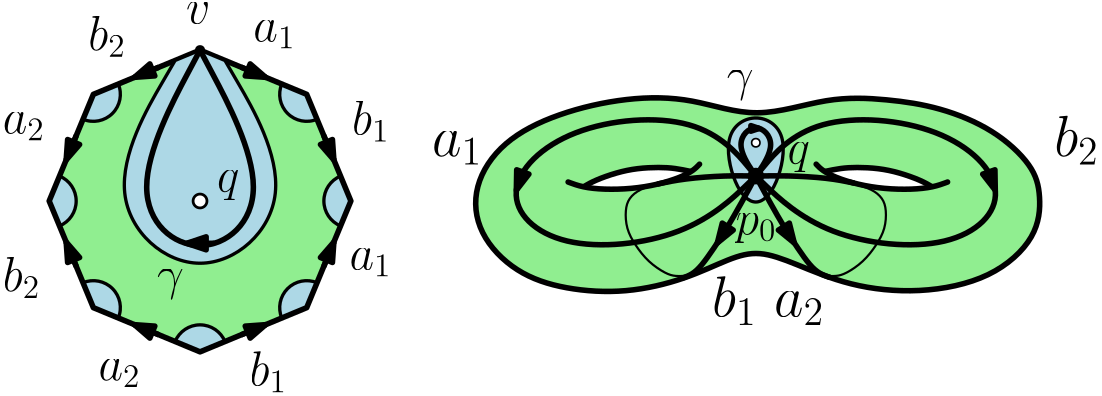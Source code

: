 <?xml version="1.0"?>
<!DOCTYPE ipe SYSTEM "ipe.dtd">
<ipe version="70107" creator="Ipe 7.1.8">
<info created="D:20140725150342" modified="D:20160228123903"/>
<preamble>\usepackage{amsmath}
\usepackage{amssymb}</preamble>
<ipestyle name="basic">
<symbol name="arrow/arc(spx)">
<path stroke="sym-stroke" fill="sym-stroke" pen="sym-pen">
0 0 m
-1 0.333 l
-1 -0.333 l
h
</path>
</symbol>
<symbol name="arrow/farc(spx)">
<path stroke="sym-stroke" fill="white" pen="sym-pen">
0 0 m
-1 0.333 l
-1 -0.333 l
h
</path>
</symbol>
<symbol name="mark/circle(sx)" transformations="translations">
<path fill="sym-stroke">
0.6 0 0 0.6 0 0 e
0.4 0 0 0.4 0 0 e
</path>
</symbol>
<symbol name="mark/disk(sx)" transformations="translations">
<path fill="sym-stroke">
0.6 0 0 0.6 0 0 e
</path>
</symbol>
<symbol name="mark/fdisk(sfx)" transformations="translations">
<group>
<path fill="sym-fill">
0.5 0 0 0.5 0 0 e
</path>
<path fill="sym-stroke" fillrule="eofill">
0.6 0 0 0.6 0 0 e
0.4 0 0 0.4 0 0 e
</path>
</group>
</symbol>
<symbol name="mark/box(sx)" transformations="translations">
<path fill="sym-stroke" fillrule="eofill">
-0.6 -0.6 m
0.6 -0.6 l
0.6 0.6 l
-0.6 0.6 l
h
-0.4 -0.4 m
0.4 -0.4 l
0.4 0.4 l
-0.4 0.4 l
h
</path>
</symbol>
<symbol name="mark/square(sx)" transformations="translations">
<path fill="sym-stroke">
-0.6 -0.6 m
0.6 -0.6 l
0.6 0.6 l
-0.6 0.6 l
h
</path>
</symbol>
<symbol name="mark/fsquare(sfx)" transformations="translations">
<group>
<path fill="sym-fill">
-0.5 -0.5 m
0.5 -0.5 l
0.5 0.5 l
-0.5 0.5 l
h
</path>
<path fill="sym-stroke" fillrule="eofill">
-0.6 -0.6 m
0.6 -0.6 l
0.6 0.6 l
-0.6 0.6 l
h
-0.4 -0.4 m
0.4 -0.4 l
0.4 0.4 l
-0.4 0.4 l
h
</path>
</group>
</symbol>
<symbol name="mark/cross(sx)" transformations="translations">
<group>
<path fill="sym-stroke">
-0.43 -0.57 m
0.57 0.43 l
0.43 0.57 l
-0.57 -0.43 l
h
</path>
<path fill="sym-stroke">
-0.43 0.57 m
0.57 -0.43 l
0.43 -0.57 l
-0.57 0.43 l
h
</path>
</group>
</symbol>
<symbol name="arrow/fnormal(spx)">
<path stroke="sym-stroke" fill="white" pen="sym-pen">
0 0 m
-1 0.333 l
-1 -0.333 l
h
</path>
</symbol>
<symbol name="arrow/pointed(spx)">
<path stroke="sym-stroke" fill="sym-stroke" pen="sym-pen">
0 0 m
-1 0.333 l
-0.8 0 l
-1 -0.333 l
h
</path>
</symbol>
<symbol name="arrow/fpointed(spx)">
<path stroke="sym-stroke" fill="white" pen="sym-pen">
0 0 m
-1 0.333 l
-0.8 0 l
-1 -0.333 l
h
</path>
</symbol>
<symbol name="arrow/linear(spx)">
<path stroke="sym-stroke" pen="sym-pen">
-1 0.333 m
0 0 l
-1 -0.333 l
</path>
</symbol>
<symbol name="arrow/fdouble(spx)">
<path stroke="sym-stroke" fill="white" pen="sym-pen">
0 0 m
-1 0.333 l
-1 -0.333 l
h
-1 0 m
-2 0.333 l
-2 -0.333 l
h
</path>
</symbol>
<symbol name="arrow/double(spx)">
<path stroke="sym-stroke" fill="sym-stroke" pen="sym-pen">
0 0 m
-1 0.333 l
-1 -0.333 l
h
-1 0 m
-2 0.333 l
-2 -0.333 l
h
</path>
</symbol>
<pen name="heavier" value="0.8"/>
<pen name="fat" value="1.2"/>
<pen name="ultrafat" value="2"/>
<symbolsize name="large" value="5"/>
<symbolsize name="small" value="2"/>
<symbolsize name="tiny" value="1.1"/>
<arrowsize name="large" value="10"/>
<arrowsize name="small" value="5"/>
<arrowsize name="tiny" value="3"/>
<color name="red" value="1 0 0"/>
<color name="green" value="0 1 0"/>
<color name="blue" value="0 0 1"/>
<color name="yellow" value="1 1 0"/>
<color name="orange" value="1 0.647 0"/>
<color name="gold" value="1 0.843 0"/>
<color name="purple" value="0.627 0.125 0.941"/>
<color name="gray" value="0.745"/>
<color name="brown" value="0.647 0.165 0.165"/>
<color name="navy" value="0 0 0.502"/>
<color name="pink" value="1 0.753 0.796"/>
<color name="seagreen" value="0.18 0.545 0.341"/>
<color name="turquoise" value="0.251 0.878 0.816"/>
<color name="violet" value="0.933 0.51 0.933"/>
<color name="darkblue" value="0 0 0.545"/>
<color name="darkcyan" value="0 0.545 0.545"/>
<color name="darkgray" value="0.663"/>
<color name="darkgreen" value="0 0.392 0"/>
<color name="darkmagenta" value="0.545 0 0.545"/>
<color name="darkorange" value="1 0.549 0"/>
<color name="darkred" value="0.545 0 0"/>
<color name="lightblue" value="0.678 0.847 0.902"/>
<color name="lightcyan" value="0.878 1 1"/>
<color name="lightgray" value="0.827"/>
<color name="lightgreen" value="0.565 0.933 0.565"/>
<color name="lightyellow" value="1 1 0.878"/>
<dashstyle name="dashed" value="[4] 0"/>
<dashstyle name="dotted" value="[1 3] 0"/>
<dashstyle name="dash dotted" value="[4 2 1 2] 0"/>
<dashstyle name="dash dot dotted" value="[4 2 1 2 1 2] 0"/>
<textsize name="large" value="\large"/>
<textsize name="small" value="\small"/>
<textsize name="tiny" value="\tiny"/>
<textsize name="Large" value="\Large"/>
<textsize name="LARGE" value="\LARGE"/>
<textsize name="huge" value="\huge"/>
<textsize name="Huge" value="\Huge"/>
<textsize name="footnote" value="\footnotesize"/>
<textstyle name="center" begin="\begin{center}" end="\end{center}"/>
<textstyle name="itemize" begin="\begin{itemize}" end="\end{itemize}"/>
<textstyle name="item" begin="\begin{itemize}\item{}" end="\end{itemize}"/>
<gridsize name="4 pts" value="4"/>
<gridsize name="8 pts (~3 mm)" value="8"/>
<gridsize name="16 pts (~6 mm)" value="16"/>
<gridsize name="32 pts (~12 mm)" value="32"/>
<gridsize name="10 pts (~3.5 mm)" value="10"/>
<gridsize name="20 pts (~7 mm)" value="20"/>
<gridsize name="14 pts (~5 mm)" value="14"/>
<gridsize name="28 pts (~10 mm)" value="28"/>
<gridsize name="56 pts (~20 mm)" value="56"/>
<anglesize name="90 deg" value="90"/>
<anglesize name="60 deg" value="60"/>
<anglesize name="45 deg" value="45"/>
<anglesize name="30 deg" value="30"/>
<anglesize name="22.5 deg" value="22.5"/>
<tiling name="falling" angle="-60" step="4" width="1"/>
<tiling name="rising" angle="30" step="4" width="1"/>
</ipestyle>
<ipestyle name="gradient">
<gradient name="radazul" type="radial" coords="226 209 0 226 209 100" extend="yes">
 <stop offset="0" color="0.592 0.592 0.988"/>
 <stop offset="1" color="0.87"/>
</gradient>
<gradient name="radverde" type="radial" coords="226 209 0 226 209 60" extend="yes">
 <stop offset="0" color="0.592 0.988 0.592"/>
 <stop offset="1" color="0.87"/>
</gradient>
<gradient name="radgris1" type="radial" coords="432 672 0 432 672 70" extend="yes">
 <stop offset="0" color="0.062"/>
 <stop offset="1" color="1"/>
</gradient>
<gradient name="radgris2" type="radial" coords="432 672 0 432 672 70" extend="yes">
 <stop offset="0" color="0.125"/>
 <stop offset="1" color="1"/>
</gradient>
<gradient name="radgris3" type="radial" coords="432 672 0 432 672 70" extend="yes">
 <stop offset="0" color="0.187"/>
 <stop offset="1" color="1"/>
</gradient>
<gradient name="radgris4" type="radial" coords="432 672 0 432 672 70" extend="yes">
 <stop offset="0" color="0.25"/>
 <stop offset="1" color="1"/>
</gradient>
<gradient name="radgris5" type="radial" coords="432 672 0 432 672 70" extend="yes">
 <stop offset="0" color="0.312"/>
 <stop offset="1" color="1"/>
</gradient>
<gradient name="radgris6" type="radial" coords="432 672 0 432 672 70" extend="yes">
 <stop offset="0" color="0.375"/>
 <stop offset="1" color="1"/>
</gradient>
<gradient name="radgris7" type="radial" coords="432 672 0 432 672 70" extend="yes">
 <stop offset="0" color="0.437"/>
 <stop offset="1" color="1"/>
</gradient>
<gradient name="radgris8" type="radial" coords="432 672 0 432 672 70" extend="yes">
 <stop offset="0" color="0.5"/>
 <stop offset="1" color="1"/>
</gradient>
<gradient name="radgris9" type="radial" coords="432 672 0 432 672 70" extend="yes">
 <stop offset="0" color="0.562"/>
 <stop offset="1" color="1"/>
</gradient>
<gradient name="radgris10" type="radial" coords="432 672 0 432 672 70" extend="yes">
 <stop offset="0" color="0.625"/>
 <stop offset="1" color="1"/>
</gradient>
<gradient name="radgris11" type="radial" coords="432 672 0 432 672 70" extend="yes">
 <stop offset="0" color="0.687"/>
 <stop offset="1" color="1"/>
</gradient>
<gradient name="radgris12" type="radial" coords="432 672 0 432 672 70" extend="yes">
 <stop offset="0" color="0.75"/>
 <stop offset="1" color="1"/>
</gradient>
<gradient name="radgris13" type="radial" coords="432 672 0 432 672 70" extend="yes">
 <stop offset="0" color="0.812"/>
 <stop offset="1" color="1"/>
</gradient>
<gradient name="radgris14" type="radial" coords="432 672 0 432 672 70" extend="yes">
 <stop offset="0" color="0.875"/>
 <stop offset="1" color="1"/>
</gradient>
<gradient name="radgris15" type="radial" coords="432 672 0 432 672 70" extend="yes">
 <stop offset="0" color="0.937"/>
 <stop offset="1" color="1"/>
</gradient>
<gradient name="radgris0" type="radial" coords="432 672 0 432 672 70" extend="yes">
 <stop offset="0" color="0"/>
 <stop offset="1" color="1"/>
</gradient>
<gradient name="lingris" type="axial" coords="309.1 485.5 309.1 400" extend="yes">
 <stop offset="0" color="0.9"/>
 <stop offset="1" color="1"/>
</gradient>
<gradient name="linnegro" type="axial" coords="309.1 485.5 309.1 400" extend="yes">
 <stop offset="0" color="0"/>
 <stop offset="1" color="1"/>
</gradient>
<gradient name="radgris" type="radial" coords="304 736 0 304 736 400" extend="yes">
 <stop offset="0" color="0.9"/>
 <stop offset="0.6" color="0.9"/>
 <stop offset="1" color="1"/>
</gradient>
<gradient name="radnegro" type="radial" coords="304 736 0 304 736 400" extend="yes">
 <stop offset="0" color="0"/>
 <stop offset="0.6" color="0"/>
 <stop offset="1" color="1"/>
</gradient>
<gradient name="fermion" type="radial" coords="396 310 2 400 300 20" extend="yes">
 <stop offset="0" color="1"/>
 <stop offset="1" color="0 0 1"/>
</gradient>
<gradient name="fermion2" type="radial" coords="396 310 2 400 300 20" extend="yes">
 <stop offset="0" color="1"/>
 <stop offset="1" color="0.2"/>
</gradient>
<gradient name="boson" type="radial" coords="300 300 0 300 300 20">
 <stop offset="0" color="1 1 0"/>
 <stop offset="1" color="1"/>
</gradient>
<gradient name="logica" type="radial" coords="297.5 341.114 0 297.5 341.114 400" extend="yes">
 <stop offset="0" color="0.2"/>
 <stop offset="1" color="1 1 0"/>
</gradient>
<gradient name="verde" type="radial" coords="297.5 341.114 0 297.5 341.114 400" extend="yes">
 <stop offset="0" color="1"/>
 <stop offset="0.6" color="1"/>
 <stop offset="1" color="0.54 0.81 0.54"/>
</gradient>
</ipestyle>
<page>
<layer name="alpha"/>
<view layers="alpha" active="alpha"/>
<path layer="alpha" matrix="1.2 0 0 1.2 68.7166 176.63" fill="lightgreen">
141.255 352 m
128 384 l
96 397.255 l
64 384 l
50.7452 352 l
64 320 l
96 306.745 l
128 320 l
h
</path>
<path matrix="1.2 0 0 1.2 30.3166 -168.97" fill="lightblue">
96 672
96 672
96 672
103.481 675.099
103.481 675.099
103.481 675.099
103.965 673.461
104.032 670.967
103.383 668.673
102 666.562
99.8592 664.881
97.2006 663.992
95.1553 663.946
92.9011 664.519
92.9011 664.519
92.9011 664.519 u
</path>
<path matrix="0.848528 0.848528 -0.848528 0.848528 618.363 -52.6396" fill="lightblue">
96 672
96 672
96 672
103.481 675.099
103.481 675.099
103.481 675.099
103.965 673.461
104.032 670.967
103.383 668.673
102 666.562
99.8592 664.881
97.2006 663.992
95.1553 663.946
92.9011 664.519
92.9011 664.519
92.9011 664.519 u
</path>
<path matrix="0 1.2 -1.2 0 951.917 445.43" fill="lightblue">
96 672
96 672
96 672
103.481 675.099
103.481 675.099
103.481 675.099
103.965 673.461
104.032 670.967
103.383 668.673
102 666.562
99.8592 664.881
97.2006 663.992
95.1553 663.946
92.9011 664.519
92.9011 664.519
92.9011 664.519 u
</path>
<path matrix="-0.848528 0.848528 -0.848528 -0.848528 835.586 1033.48" fill="lightblue">
96 672
96 672
96 672
103.481 675.099
103.481 675.099
103.481 675.099
103.965 673.461
104.032 670.967
103.383 668.673
102 666.562
99.8592 664.881
97.2006 663.992
95.1553 663.946
92.9011 664.519
92.9011 664.519
92.9011 664.519 u
</path>
<path matrix="-1.2 0 0 -1.2 337.517 1367.03" fill="lightblue">
96 672
96 672
96 672
103.481 675.099
103.481 675.099
103.481 675.099
103.965 673.461
104.032 670.967
103.383 668.673
102 666.562
99.8592 664.881
97.2006 663.992
95.1553 663.946
92.9011 664.519
92.9011 664.519
92.9011 664.519 u
</path>
<path matrix="-0.848528 -0.848528 0.848528 -0.848528 -250.53 1250.7" fill="lightblue">
96 672
96 672
96 672
103.481 675.099
103.481 675.099
103.481 675.099
103.965 673.461
104.032 670.967
103.383 668.673
102 666.562
99.8592 664.881
97.2006 663.992
95.1553 663.946
92.9011 664.519
92.9011 664.519
92.9011 664.519 u
</path>
<path matrix="0 -1.2 1.2 0 -584.083 752.63" fill="lightblue">
96 672
96 672
96 672
103.481 675.099
103.481 675.099
103.481 675.099
103.965 673.461
104.032 670.967
103.383 668.673
102 666.562
99.8592 664.881
97.2006 663.992
95.1553 663.946
92.9011 664.519
92.9011 664.519
92.9011 664.519 u
</path>
<path matrix="1.2 0 0 1.2 68.7166 176.63" stroke="black" pen="ultrafat">
141.255 352 m
128 384 l
96 397.255 l
64 384 l
50.7452 352 l
64 320 l
96 306.745 l
128 320 l
h
</path>
<path matrix="1.2 0 0 1.2 68.7166 176.63" stroke="black" fill="lightgreen" pen="ultrafat" arrow="normal/normal">
108.304 392.158 m
115.696 389.097 l
</path>
<path matrix="1.2 0 0 1.2 68.7166 176.63" stroke="black" fill="lightgreen" pen="ultrafat" arrow="normal/normal">
133.097 371.696 m
136.158 364.304 l
</path>
<path matrix="1.2 0 0 1.2 68.7166 176.63" stroke="black" fill="lightgreen" pen="ultrafat" arrow="normal/normal">
133.097 332.304 m
136.158 339.696 l
</path>
<path matrix="1.2 0 0 1.2 68.7166 176.63" stroke="black" fill="lightgreen" pen="ultrafat" arrow="normal/normal">
108.304 311.842 m
115.696 314.903 l
</path>
<path matrix="1.2 0 0 1.2 68.7166 176.63" stroke="black" fill="lightgreen" pen="ultrafat" arrow="normal/normal">
83.6955 311.842 m
76.3045 314.903 l
</path>
<path matrix="1.2 0 0 1.2 68.7166 176.63" stroke="black" fill="lightgreen" pen="ultrafat" arrow="normal/normal">
58.9033 332.304 m
55.8418 339.696 l
</path>
<path matrix="1.2 0 0 1.2 68.7166 176.63" stroke="black" fill="lightgreen" pen="ultrafat" arrow="normal/normal">
58.9033 371.696 m
55.8418 364.304 l
</path>
<path matrix="1.2 0 0 1.2 68.7166 176.63" stroke="black" fill="lightgreen" pen="ultrafat" arrow="normal/normal">
83.6955 392.158 m
76.3045 389.097 l
</path>
<text matrix="1.2 0 0 1.2 198.317 186.23" transformations="translations" pos="4 392" stroke="black" type="label" width="15.2" height="7.415" depth="2.58" valign="baseline" size="LARGE">$a_1$</text>
<text matrix="1.2 0 0 1.2 233.858 152.63" transformations="translations" pos="4 392" stroke="black" type="label" width="13.518" height="11.957" depth="2.58" valign="baseline" size="LARGE">$b_1$</text>
<text matrix="1.2 0 0 1.2 232.887 104.077" transformations="translations" pos="4 392" stroke="black" type="label" width="15.2" height="7.415" depth="2.58" valign="baseline" size="LARGE">$a_1$</text>
<text matrix="1.2 0 0 1.2 196.958 62.3216" transformations="translations" pos="4 392" stroke="black" type="label" width="13.518" height="11.957" depth="2.58" valign="baseline" size="LARGE">$b_1$</text>
<text matrix="1.2 0 0 1.2 142.579 64.2632" transformations="translations" pos="4 392" stroke="black" type="label" width="15.2" height="7.415" depth="2.58" valign="baseline" size="LARGE">$a_2$</text>
<text matrix="1.2 0 0 1.2 108.107 96.308" transformations="translations" pos="4 392" stroke="black" type="label" width="13.518" height="11.957" depth="2.58" valign="baseline" size="LARGE">$b_2$</text>
<text matrix="1.2 0 0 1.2 108.107 153.116" transformations="translations" pos="4 392" stroke="black" type="label" width="15.2" height="7.415" depth="2.58" valign="baseline" size="LARGE">$a_2$</text>
<text matrix="1.2 0 0 1.2 138.882 183.106" transformations="translations" pos="4 392" stroke="black" type="label" width="13.518" height="11.957" depth="2.58" valign="baseline" size="LARGE">$b_2$</text>
<path matrix="1.2 0 0 1.2 30.3166 -168.97" stroke="black" fill="lightblue" pen="fat">
120.519 682.156
120.519 682.156
120.519 682.156
128 685.255
128 685.255
128 685.255
135.481 682.156
135.481 682.156
135.481 682.156
160 640
128 612
96 640 u
</path>
<path matrix="1.2 0 0 1.2 30.3166 -168.97" stroke="black" pen="fat">
103.481 675.099 m
8.09784 0 0 -8.09784 96 672 92.9011 664.519 a
</path>
<path matrix="1.2 0 0 1.2 30.3166 -168.97" stroke="black" pen="fat">
85.8441 647.481 m
8.09784 0 0 -8.09784 82.7452 640 85.8441 632.519 a
</path>
<path matrix="1.2 0 0 1.2 30.3166 -168.97" stroke="black" pen="fat">
92.9011 615.481 m
8.09784 0 0 -8.09784 96 608 103.481 604.901 a
</path>
<path matrix="1.2 0 0 1.2 30.3166 -168.97" stroke="black" pen="fat">
120.519 597.844 m
8.09784 0 0 -8.09784 128 594.745 135.481 597.844 a
</path>
<path matrix="1.2 0 0 1.2 30.3166 -168.97" stroke="black" pen="fat">
152.519 604.901 m
8.09784 0 0 -8.09784 160 608 163.099 615.481 a
</path>
<path matrix="1.2 0 0 1.2 30.3166 -168.97" stroke="black" pen="fat">
170.156 632.519 m
8.09784 0 0 -8.09784 173.255 640 170.156 647.481 a
</path>
<path matrix="1.2 0 0 1.2 30.3166 -168.97" stroke="black" pen="fat">
163.099 664.519 m
8.09784 0 0 -8.09784 160 672 152.519 675.099 a
</path>
<use matrix="1.2 0 0 1.2 68.7166 23.03" name="mark/fdisk(sfx)" pos="96 480" size="large" stroke="black" fill="white"/>
<path matrix="1.2 0 0 1.2 30.3166 -168.97" stroke="black" pen="ultrafat">
128 685.255
128 685.255
128 685.255
104 640
128 620
152 640 u
</path>
<text matrix="1.2 0 0 1.2 174.041 192.579" transformations="translations" pos="4 392" stroke="black" type="label" width="8.767" height="7.412" depth="0" valign="baseline" size="LARGE">$v$</text>
<use matrix="1.2 0 0 1.2 30.3166 -168.97" name="mark/disk(sx)" pos="128 685.255" size="normal" stroke="black"/>
<text matrix="1.2 0 0 1.2 185.264 132.175" transformations="translations" pos="4 392" stroke="black" type="label" width="8.092" height="7.41" depth="3.35" valign="baseline" size="LARGE">$q$</text>
<path matrix="1.2 0 0 1.2 30.3166 -168.73" stroke="black" fill="lightgreen" pen="ultrafat" arrow="normal/normal">
132.331 627.106 m
123.998 627.106 l
</path>
<text matrix="1.2 0 0 1.2 163.583 96.6452" transformations="translations" pos="4 392" stroke="black" type="label" width="9.68" height="7.41" depth="3.35" valign="baseline" size="LARGE">$\gamma$</text>
<path matrix="0.381838 0 0 0.381838 270.994 443.708" stroke="black" fill="lightgreen" pen="ultrafat">
296.206 482.421
236.243 504.513
174.702 505.039
108.427 489.785
56.3533 463.486
28.4757 420.88
33.2096 375.645
69.5031 338.299
115.79 323.046
173.65 319.364
230.457 333.039
271.484 353.027
298.836 360.391
331.973 348.293
383.52 326.202
449.795 318.838
519.226 333.039
562.358 373.015
564.988 412.464
558.15 439.816
520.804 474.531
469.257 495.571
420.34 502.935
364.059 505.565 u
</path>
<path matrix="1 0 0 1 -8.4 -12" fill="white">
330.357 616.145
330.357 616.145
330.357 616.145
333.2 617.699
339.988 620.41
345.65 621.958
351.589 622.845
357.088 623.091
362.44 622.829
365.043 622.448
368.754 621.444
368.754 621.444
368.754 621.444
364.687 619.476
355.272 616.722
346.744 615.514
339.674 615.272
335.613 615.436 u
</path>
<path matrix="0.381838 0 0 0.381838 270.994 443.708" stroke="black" pen="ultrafat" cap="1">
119.005 424.67 m
132.388 419.69
152.618 417.511
178.762 418.134
203.661 422.18
225.137 429.027
237.275 435.563
242.877 441.477 s
</path>
<path matrix="0.381838 0 0 0.381838 270.994 443.708" stroke="black" pen="ultrafat">
133.573 420.147 m
143.904 426.226
164.757 433.696
184.053 437.742
205.218 438.675
219.846 437.742
234.865 434.573 s
</path>
<path matrix="1 0 0 1 -8.4 -12" fill="white">
417.427 621.694
417.427 621.694
417.427 621.694
423.306 622.766
429.499 623.089
436.149 622.695
441.738 621.703
447.134 620.124
451.448 618.461
455.267 616.015
455.268 616.016
455.268 616.016
455.268 616.016
450.2 615.405
446.066 615.268
439.733 615.498
432.886 616.36
427.2 617.629
423.012 618.938 u
</path>
<path matrix="-0.381838 0 0 0.381838 498.472 443.708" stroke="black" pen="ultrafat" cap="1">
119.005 424.67 m
132.388 419.69
152.618 417.511
178.762 418.134
203.661 422.18
225.137 429.027
237.275 435.563
242.877 441.477 s
</path>
<path matrix="-0.381838 0 0 0.381838 498.472 443.708" stroke="black" pen="ultrafat">
133.573 420.147 m
143.904 426.226
164.757 433.696
184.053 437.742
205.218 438.675
219.846 437.742
234.865 434.573 s
</path>
<path matrix="1 0 0 1 -8.4 -12" stroke="black" pen="heavier">
356.728 617.053 m
350.58 615.363
346.589 612.069
345.347 607.89
345.714 601.029
348.879 595.211
353.656 589.014
360.139 584.73
363.505 583.875
367.404 584.135 s
</path>
<path matrix="1 0 0 1 -8.4 -12" stroke="black" pen="ultrafat" arrow="normal/normal">
307.416 618.364 m
306.188 614.88 l
</path>
<path matrix="1 0 0 1 -8.4 -12" stroke="black" pen="ultrafat" arrow="normal/normal">
381.332 600.297 m
378.542 595.903 l
</path>
<text matrix="1.16929 0 0 1.16929 120.143 -122.595" transformations="translations" pos="125.928 631.064" stroke="black" type="label" width="18.142" height="8.896" depth="3.1" valign="baseline" size="huge">$a_1$</text>
<text matrix="1.16929 0 0 1.16929 220.994 -180.398" transformations="translations" pos="125.928 631.064" stroke="black" type="label" width="16.124" height="14.348" depth="3.1" valign="baseline" size="huge">$b_1$</text>
<path matrix="-1 0 0 1 776.4 -12" stroke="black" pen="heavier">
356.728 617.053 m
350.58 615.363
346.589 612.069
345.347 607.89
345.714 601.029
348.879 595.211
353.656 589.014
360.139 584.73
363.505 583.875
367.404 584.135 s
</path>
<path matrix="-1 0 0 1 776.4 -12" stroke="black" pen="ultrafat" arrow="normal/normal">
307.416 618.364 m
306.188 614.88 l
</path>
<path matrix="-1 0 0 1 776.4 -12" stroke="black" pen="ultrafat" arrow="normal/normal">
381.332 600.297 m
378.542 595.903 l
</path>
<text matrix="-1.16929 0 0 1.16929 638.671 -122.595" transformations="translations" pos="125.928 631.064" stroke="black" type="label" width="16.124" height="14.348" depth="3.1" valign="baseline" size="huge">$b_2$</text>
<text matrix="-1.16929 0 0 1.16929 537.82 -180.398" transformations="translations" pos="125.928 631.064" stroke="black" type="label" width="18.142" height="8.896" depth="3.1" valign="baseline" size="huge">$a_2$</text>
<path matrix="1 0 0 1 -4 -8" stroke="black" fill="lightblue" pen="fat">
388 604
396 612
400 632
388.02 639.385
376 632
380 612 u
</path>
<path matrix="1 0 0 1 -4 -8" stroke="black" pen="ultrafat">
388 616 m
380 628
388 636
396 628
388 616 s
</path>
<path matrix="1 0 0 1 -8.4 -12" stroke="black" pen="ultrafat">
365.845 583.244 m
369.483 584.544
372.788 587.588
377.174 593.815
381.808 600.9
387.406 610.632
392.4 620 s
</path>
<path matrix="1 0 0 1 -8.4 -12" stroke="black" pen="ultrafat">
419.09 583.514 m
415.465 584.744
412.012 587.588
407.626 593.815
402.992 600.9
397.394 610.632
392.4 620 s
</path>
<path matrix="-1 0 0 1 776.4 -12" stroke="black" pen="ultrafat">
392.4 620 m
373.367 642.917
323.509 639.189
298.368 613.914
320.014 592.127
368.707 597.253
392.4 620 s
</path>
<path matrix="1 0 0 1 -8.4 -12" stroke="black" pen="ultrafat">
392.4 620 m
373.367 642.917
323.509 639.189
298.368 613.914
320.014 592.127
368.707 597.253
392.4 620 s
</path>
<path matrix="1 0 0 1 -8.4 -12" stroke="black" pen="ultrafat">
392.4 620 m
381.567 620.228
366.417 619.113
356.877 617.1 s
</path>
<path matrix="1 0 0 1 -8.4 -12" stroke="black" pen="ultrafat">
392.4 620 m
403.233 620.228
418.549 619.39
427.894 617.447 s
</path>
<use matrix="1 0 0 1 -8 -12" name="mark/disk(sx)" pos="392 620" size="normal" stroke="black"/>
<use matrix="1 0 0 1 -8.4 -12" name="mark/disk(sx)" pos="392.4 620" size="large" stroke="black"/>
<use matrix="1 0 0 1 288 140" name="mark/fdisk(sfx)" pos="96 480" size="normal" stroke="black" fill="white"/>
<path matrix="1 0 0 1 -4 -8" stroke="black" pen="ultrafat" rarrow="normal/tiny">
389.225 633.15 m
386.814 633.161 l
</path>
<text matrix="1 0 0 1 372.727 195.166" transformations="translations" pos="4 392" stroke="black" type="label" width="14.811" height="7.41" depth="3.35" valign="baseline" size="LARGE">$p_0$</text>
<text matrix="1 0 0 1 391.447 220.629" transformations="translations" pos="4 392" stroke="black" type="label" width="8.092" height="7.41" depth="3.35" valign="baseline" size="LARGE">$q$</text>
<text matrix="1 0 0 1 369.555 246.722" transformations="translations" pos="4 392" stroke="black" type="label" width="9.68" height="7.41" depth="3.35" valign="baseline" size="LARGE">$\gamma$</text>
</page>
</ipe>
